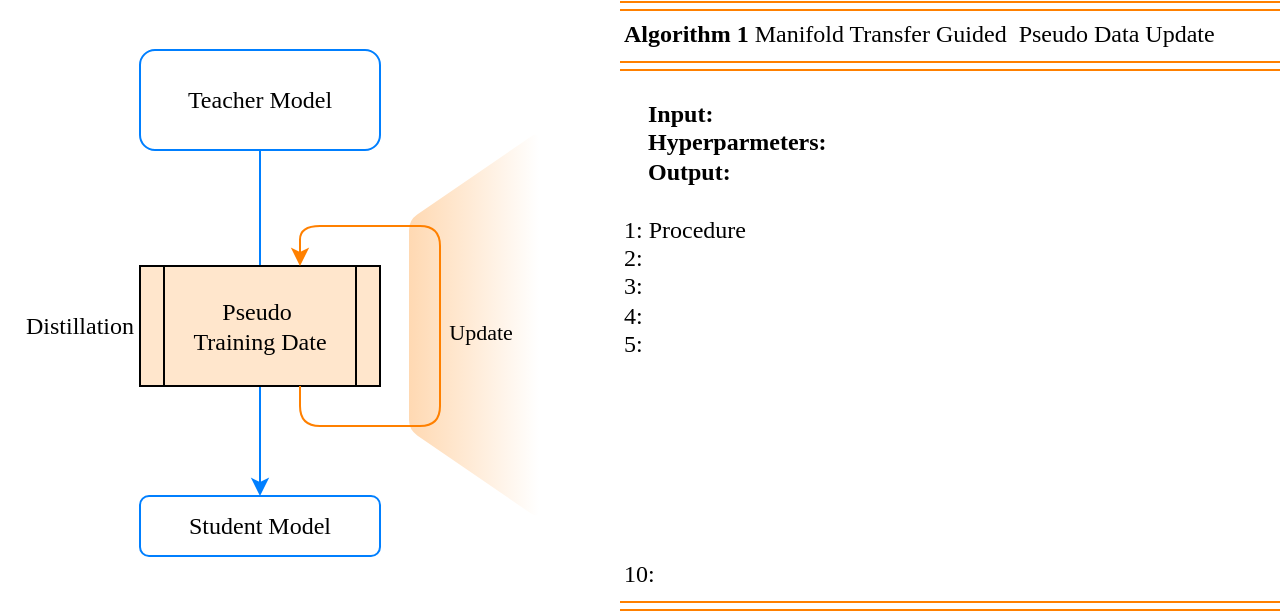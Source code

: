 <mxfile version="14.1.9" type="github">
  <diagram id="rELSRqQGaBVKi-MMIzoR" name="Page-1">
    <mxGraphModel dx="946" dy="557" grid="1" gridSize="10" guides="1" tooltips="1" connect="1" arrows="1" fold="1" page="1" pageScale="1" pageWidth="827" pageHeight="1169" math="0" shadow="0">
      <root>
        <mxCell id="0" />
        <mxCell id="1" parent="0" />
        <mxCell id="krNY_DJbEI_IQzcqu2dD-1" value="" style="verticalLabelPosition=bottom;verticalAlign=top;html=1;shape=trapezoid;perimeter=trapezoidPerimeter;whiteSpace=wrap;size=0.23;arcSize=10;flipV=1;rounded=1;labelBackgroundColor=#66FFFF;gradientColor=#ffffff;rotation=90;fillColor=#FF8000;gradientDirection=south;opacity=30;strokeColor=none;" vertex="1" parent="1">
          <mxGeometry x="190" y="207" width="194" height="65" as="geometry" />
        </mxCell>
        <mxCell id="krNY_DJbEI_IQzcqu2dD-2" value="" style="group" vertex="1" connectable="0" parent="1">
          <mxGeometry x="50" y="100" width="220" height="255" as="geometry" />
        </mxCell>
        <mxCell id="krNY_DJbEI_IQzcqu2dD-3" value="&lt;font face=&quot;Times New Roman&quot;&gt;Teacher Model&lt;/font&gt;" style="rounded=1;whiteSpace=wrap;html=1;strokeColor=#007FFF;" vertex="1" parent="krNY_DJbEI_IQzcqu2dD-2">
          <mxGeometry x="70" y="2" width="120" height="50" as="geometry" />
        </mxCell>
        <mxCell id="krNY_DJbEI_IQzcqu2dD-4" value="&lt;font face=&quot;Times New Roman&quot;&gt;Student Model&lt;/font&gt;" style="rounded=1;whiteSpace=wrap;html=1;strokeColor=#007FFF;" vertex="1" parent="krNY_DJbEI_IQzcqu2dD-2">
          <mxGeometry x="70" y="225" width="120" height="30" as="geometry" />
        </mxCell>
        <mxCell id="krNY_DJbEI_IQzcqu2dD-5" style="edgeStyle=orthogonalEdgeStyle;rounded=0;orthogonalLoop=1;jettySize=auto;html=1;strokeColor=#007FFF;" edge="1" parent="krNY_DJbEI_IQzcqu2dD-2" source="krNY_DJbEI_IQzcqu2dD-3" target="krNY_DJbEI_IQzcqu2dD-4">
          <mxGeometry relative="1" as="geometry" />
        </mxCell>
        <mxCell id="krNY_DJbEI_IQzcqu2dD-6" value="&lt;font face=&quot;Times New Roman&quot;&gt;&lt;span&gt;Pseudo&amp;nbsp;&lt;/span&gt;&lt;br&gt;&lt;span&gt;Training Date&lt;/span&gt;&lt;/font&gt;" style="shape=process;whiteSpace=wrap;html=1;backgroundOutline=1;fillColor=#FFE6CC;" vertex="1" parent="krNY_DJbEI_IQzcqu2dD-2">
          <mxGeometry x="70" y="110" width="120" height="60" as="geometry" />
        </mxCell>
        <mxCell id="krNY_DJbEI_IQzcqu2dD-7" value="&lt;font face=&quot;Times New Roman&quot;&gt;Distillation&lt;/font&gt;" style="text;html=1;strokeColor=none;fillColor=none;align=center;verticalAlign=middle;whiteSpace=wrap;rounded=0;" vertex="1" parent="krNY_DJbEI_IQzcqu2dD-2">
          <mxGeometry y="130" width="80" height="20" as="geometry" />
        </mxCell>
        <mxCell id="krNY_DJbEI_IQzcqu2dD-8" value="" style="edgeStyle=elbowEdgeStyle;elbow=vertical;endArrow=none;html=1;startArrow=none;startFill=0;endFill=0;strokeColor=#FF8000;" edge="1" parent="krNY_DJbEI_IQzcqu2dD-2">
          <mxGeometry x="150" y="80" width="50" height="50" as="geometry">
            <mxPoint x="150" y="170" as="sourcePoint" />
            <mxPoint x="220" y="110" as="targetPoint" />
            <Array as="points">
              <mxPoint x="192" y="190" />
            </Array>
          </mxGeometry>
        </mxCell>
        <mxCell id="krNY_DJbEI_IQzcqu2dD-9" value="&lt;font face=&quot;Times New Roman&quot;&gt;Update&lt;/font&gt;" style="edgeLabel;html=1;align=center;verticalAlign=middle;resizable=0;points=[];labelBackgroundColor=none;" vertex="1" connectable="0" parent="krNY_DJbEI_IQzcqu2dD-8">
          <mxGeometry x="0.619" relative="1" as="geometry">
            <mxPoint x="20" y="0.21" as="offset" />
          </mxGeometry>
        </mxCell>
        <mxCell id="krNY_DJbEI_IQzcqu2dD-10" value="" style="edgeStyle=segmentEdgeStyle;endArrow=classic;html=1;strokeColor=#FF8000;" edge="1" parent="krNY_DJbEI_IQzcqu2dD-2">
          <mxGeometry x="150" y="80" width="50" height="50" as="geometry">
            <mxPoint x="220" y="122.308" as="sourcePoint" />
            <mxPoint x="150" y="110" as="targetPoint" />
            <Array as="points">
              <mxPoint x="220" y="90" />
              <mxPoint x="150" y="90" />
            </Array>
          </mxGeometry>
        </mxCell>
        <mxCell id="krNY_DJbEI_IQzcqu2dD-11" value="&lt;font face=&quot;Times New Roman&quot;&gt;&lt;b&gt;Algorithm 1&lt;/b&gt;&amp;nbsp;Manifold Transfer Guided&amp;nbsp;&amp;nbsp;&lt;/font&gt;&lt;span style=&quot;font-family: &amp;#34;times new roman&amp;#34; ; text-align: center&quot;&gt;Pseudo Data Update&lt;/span&gt;" style="text;whiteSpace=wrap;html=1;" vertex="1" parent="1">
          <mxGeometry x="360" y="80" width="330" height="30" as="geometry" />
        </mxCell>
        <mxCell id="krNY_DJbEI_IQzcqu2dD-12" value="" style="shape=link;html=1;startArrow=none;startFill=0;endArrow=none;endFill=0;strokeColor=#FF8000;entryX=1;entryY=0;entryDx=0;entryDy=0;" edge="1" parent="1" target="krNY_DJbEI_IQzcqu2dD-11">
          <mxGeometry width="100" relative="1" as="geometry">
            <mxPoint x="360" y="80" as="sourcePoint" />
            <mxPoint x="460" y="80" as="targetPoint" />
          </mxGeometry>
        </mxCell>
        <mxCell id="krNY_DJbEI_IQzcqu2dD-13" value="" style="shape=link;html=1;startArrow=none;startFill=0;endArrow=none;endFill=0;strokeColor=#FF8000;entryX=1;entryY=0;entryDx=0;entryDy=0;" edge="1" parent="1">
          <mxGeometry width="100" relative="1" as="geometry">
            <mxPoint x="360" y="110" as="sourcePoint" />
            <mxPoint x="690" y="110" as="targetPoint" />
          </mxGeometry>
        </mxCell>
        <mxCell id="krNY_DJbEI_IQzcqu2dD-14" value="" style="shape=link;html=1;startArrow=none;startFill=0;endArrow=none;endFill=0;strokeColor=#FF8000;entryX=1;entryY=0;entryDx=0;entryDy=0;" edge="1" parent="1">
          <mxGeometry width="100" relative="1" as="geometry">
            <mxPoint x="360" y="380" as="sourcePoint" />
            <mxPoint x="690" y="380" as="targetPoint" />
          </mxGeometry>
        </mxCell>
        <mxCell id="krNY_DJbEI_IQzcqu2dD-15" value="&lt;font face=&quot;Times New Roman&quot;&gt;&lt;b&gt;&amp;nbsp; &amp;nbsp; Input:&amp;nbsp;&lt;br&gt;&amp;nbsp; &amp;nbsp; Hyperparmeters:&lt;br&gt;&amp;nbsp; &amp;nbsp; Output:&lt;/b&gt;&lt;br&gt;&lt;br&gt;1: Procedure&lt;br&gt;2:&lt;br&gt;3:&lt;br&gt;4:&lt;br&gt;5:&lt;br&gt;&lt;br&gt;&lt;br&gt;&lt;br&gt;&lt;br&gt;&lt;br&gt;&lt;br&gt;&lt;br&gt;10:&lt;/font&gt;" style="text;whiteSpace=wrap;html=1;" vertex="1" parent="1">
          <mxGeometry x="360" y="120" width="330" height="30" as="geometry" />
        </mxCell>
      </root>
    </mxGraphModel>
  </diagram>
</mxfile>
